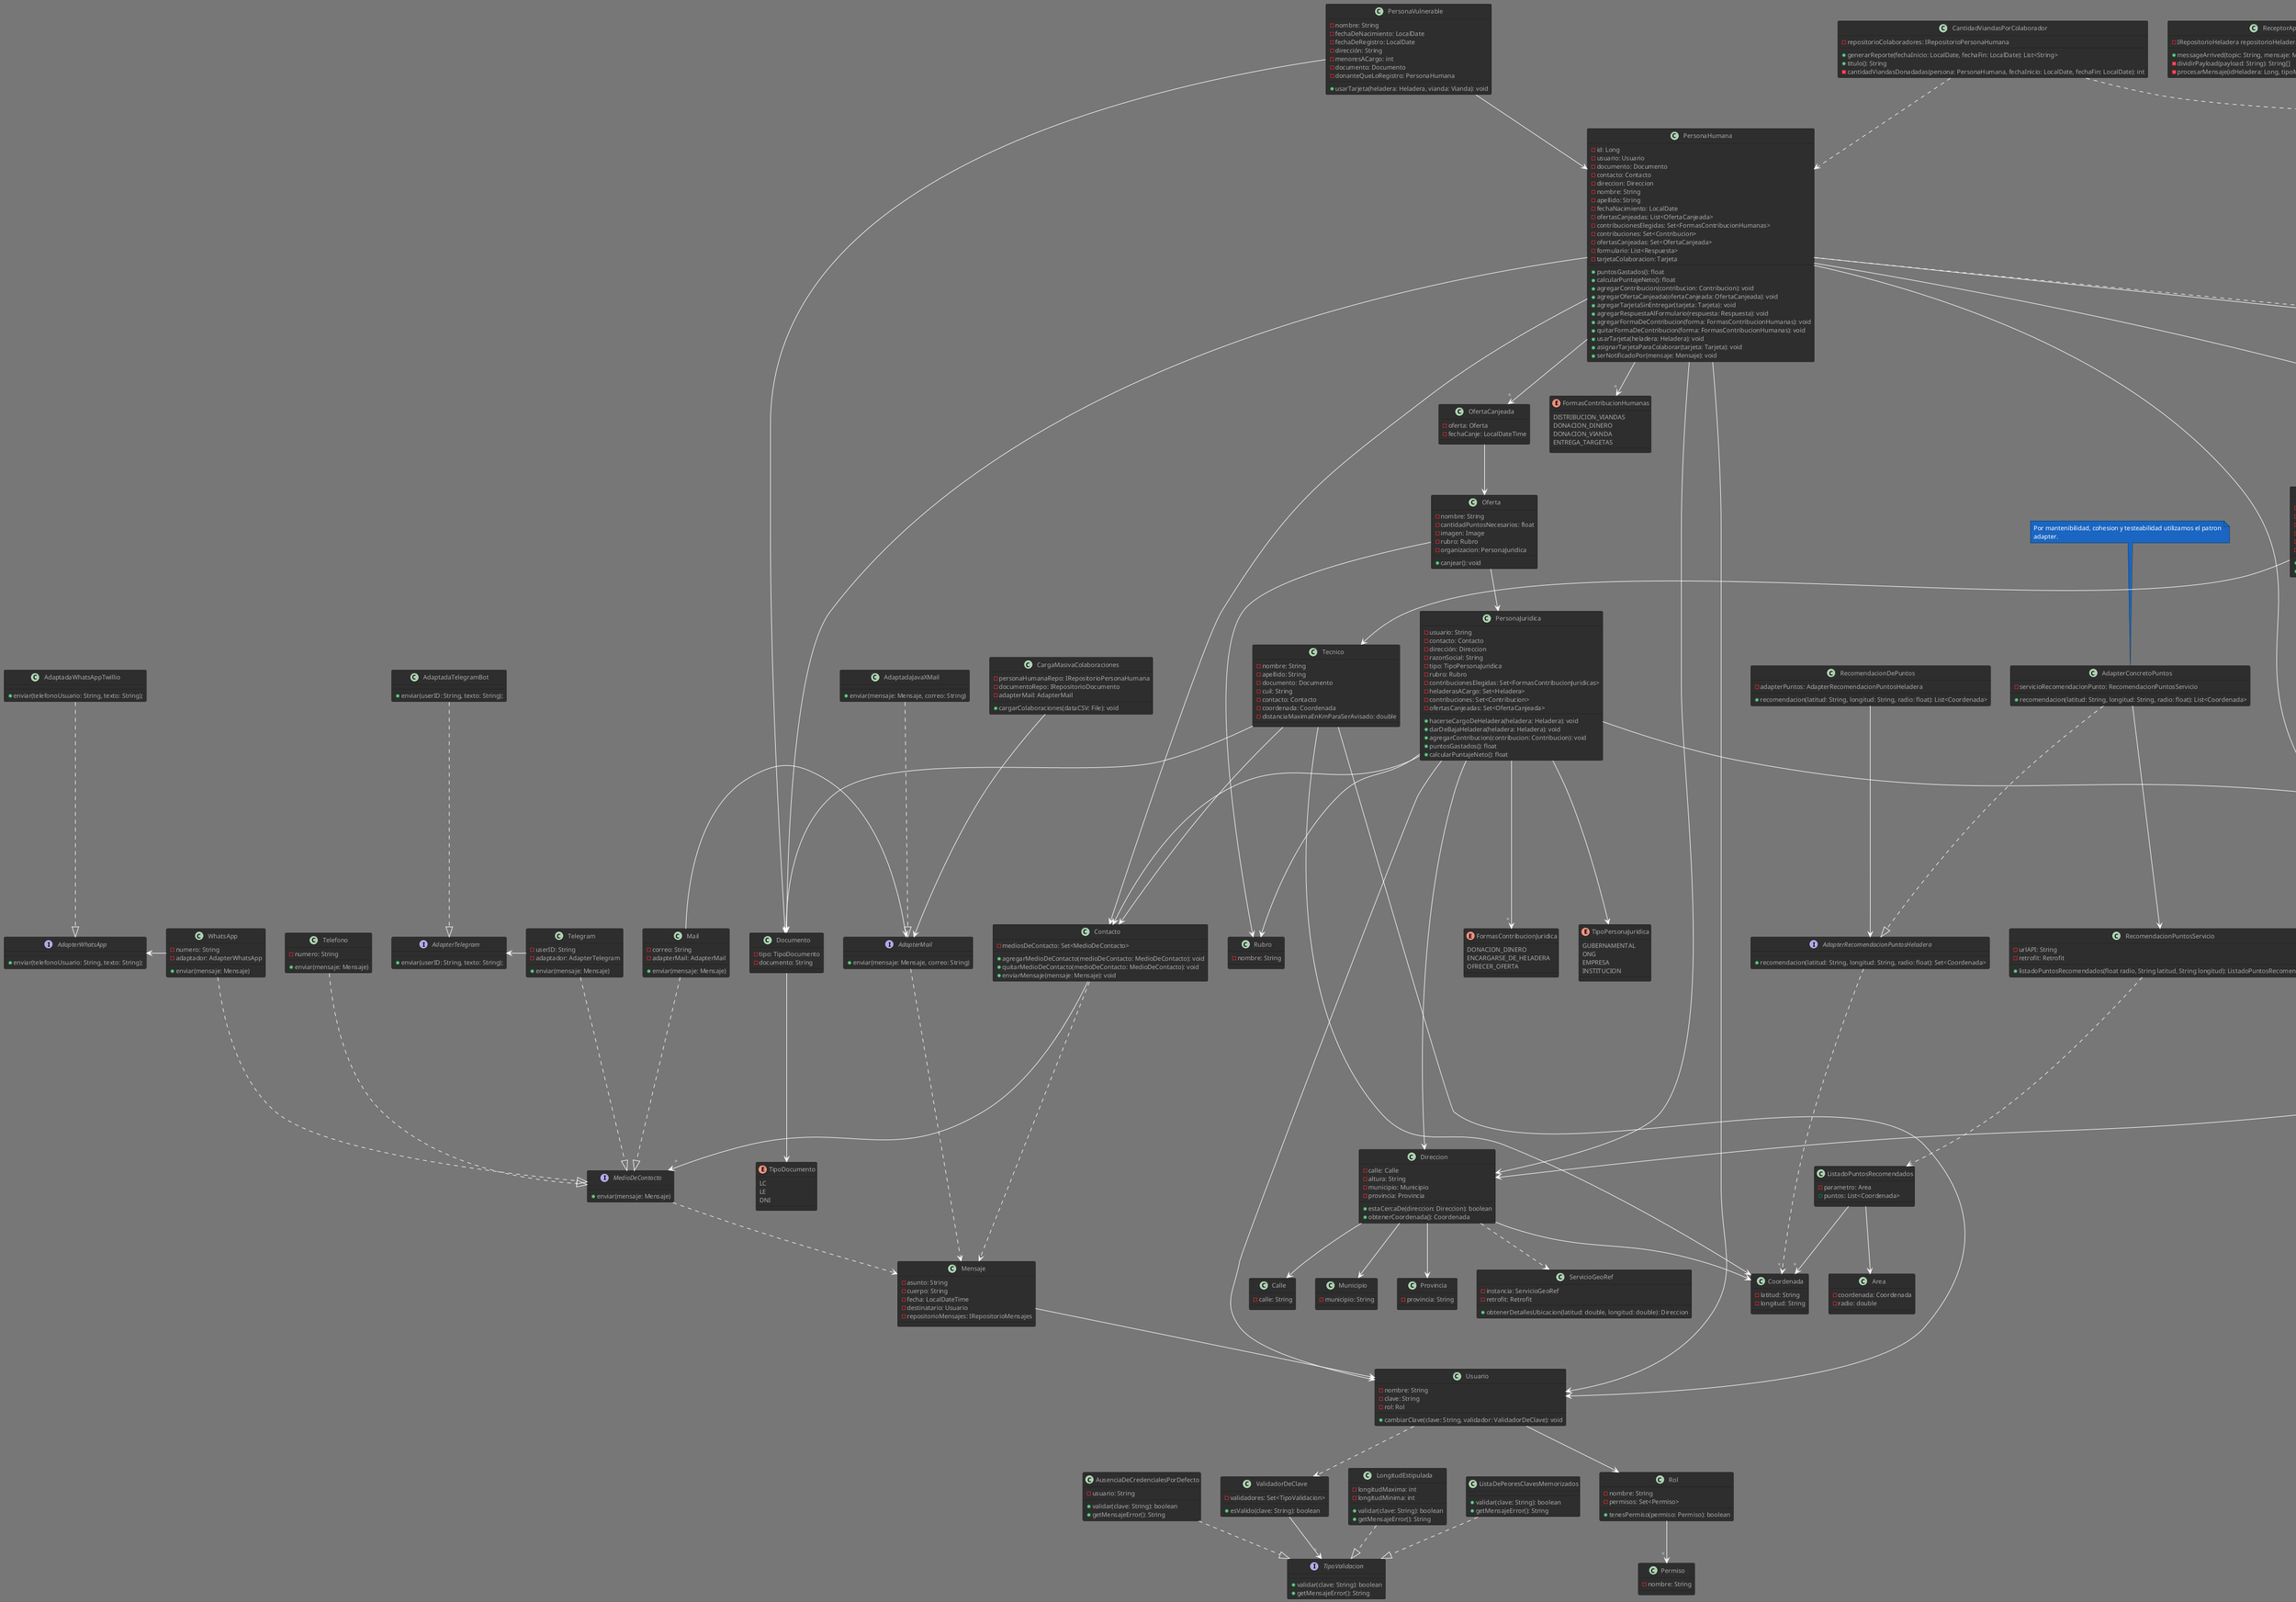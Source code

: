 @startuml diagramaDeClasesDominio.
!theme reddress-darkblue

' -----------------------------------------

class PersonaHumana {
 - id: Long
 - usuario: Usuario
 - documento: Documento
 - contacto: Contacto
 - direccion: Direccion
 - nombre: String
 - apellido: String
 - fechaNacimiento: LocalDate
 - ofertasCanjeadas: List<OfertaCanjeada>
 - contribucionesElegidas: Set<FormasContribucionHumanas>
 - contribuciones: Set<Contribucion>
 - ofertasCanjeadas: Set<OfertaCanjeada>
 - formulario: List<Respuesta>
 - tarjetaColaboracion: Tarjeta
 + puntosGastados(): float
 + calcularPuntajeNeto(): float
 + agregarContribucion(contribucion: Contribucion): void
 + agregarOfertaCanjeada(ofertaCanjeada: OfertaCanjeada): void
 + agregarTarjetaSinEntregar(tarjeta: Tarjeta): void
 + agregarRespuestaAlFormulario(respuesta: Respuesta): void
 + agregarFormaDeContribucion(forma: FormasContribucionHumanas): void
 + quitarFormaDeContribucion(forma: FormasContribucionHumanas): void
 + usarTarjeta(heladera: Heladera): void
 + asignarTarjetaParaColaborar(tarjeta: Tarjeta): void
 + serNotificadoPor(mensaje: Mensaje): void
}

PersonaHumana --> " * " Contribucion
PersonaHumana --> Contacto
PersonaHumana --> Direccion
PersonaHumana --> Documento
PersonaHumana --> " * " FormasContribucionHumanas
PersonaHumana --> Usuario
PersonaHumana --> " * " OfertaCanjeada
PersonaHumana --> " * " Respuesta
PersonaHumana --> Tarjeta
PersonaHumana ..|> IObserverNotificacion 

' -----------------------------------------

interface IObserverNotificacion {
 + serNotificadoPor(mensaje: Mensaje): void
}

note right
Desacopla al notificador del notificado
end note

' -----------------------------------------

class Vianda {
 - fechaCaducidad: LocalDate
 - entregada: boolean
 - comida: String
 - pesoEnGramos: float
 - fechaDonacion: LocalDate
 + calcularPuntaje(): float
 + estaVencida(): boolean
}

Vianda ..|> Contribucion

' -----------------------------------------

class PublicadorSolicitudApertura {
  - client: MqttClient
  - static broker: String

  + publicarSolicitudApertura(codigoTarjeta: String, fecha: LocalDateTime, idHeladera: Long): void
}
Heladera ..> PublicadorSolicitudApertura

' -----------------------------------------

class Heladera {
 - id: Long
 - nombre: String
 - direccion: Direccion
 - fechaRegistro: LocalDate
 - capacidadMaximaViandas: int
 - modelo: Modelo
 - viandas: Set<Vianda>
 - estado: EstadoHeladera
 - temperaturaEsperada: float
 - historialEstados: List<CambioEstado>
 - historialTemperaturas: List<CambioTemperatura>
 - solicitudesDeApertura: List<SolicitudApertura>
 - gestorSuscripciones: GestorSuscripciones
 - static minutosMargenFallaConexion: int

 + ingresarViandas(viandas: List<Vianda>): void
 + quitarViandas(viandas: List<Vianda>): void
 + calcularMesesActiva(): int
 + calcularPuntaje(): float
 + cambiarEstado(nuevoEstado: CambioEstado): void
 - agregarCambioDeEstado(cambioEstado: CambioEstado): void
 - temperaturaEnRango(temperatura: float): boolean
 + cambiarTemperatura(temperatura: float): void
 - agregarTemperaturaAlHistorial(temperatura: float): void
 + estaActiva(): boolean
 + validarApertura(codigoTarjeta: String): boolean
 + agregarSolicitudApertura(solicitud: SolicitudApertura): void
 + cantidadViandas(): int
 + cantidadViandasVirtuales(): int
 + cantidadViandasQuitadasVirtualmente(): int
 + cantidadViandasIngresadasVirtualmente(): int
 + recibirAlertaFraude(): void
 + detectarFallaDeConexion(): void
 + quitarVianda(vianda: Vianda): void
 + ingresarVianda(vianda: Vianda): void
 - avisoGestorParaNotificarCantidades(): void
}

Heladera --> " * " Vianda
Heladera --> Modelo
Heladera --> Direccion
Heladera ..|> Contribucion
Heladera --> EstadoHeladera
Heladera --> " * " CambioEstado
Heladera --> " * " CambioTemperatura
Heladera --> " * " SolicitudApertura
Heladera --> GestorSuscripciones

' -----------------------------------------

class ReceptorAperturaHeladera {
 - IRepositorioHeladera repositorioHeladera
 + messageArrived(topic: String, mensaje: MqttMessage): void
 - dividirPayload(payload: String): String[]
 - procesarMensaje(idHeladera: Long, tipoMensaje: String, codigoTarjeta: String): void
}

ReceptorHeladera ..> Heladera

' -----------------------------------------

class ValidadorConexion {
 - heladerasRepositorio: IRepositoryHeladera
 + validarConexiones(): void
}

ValidadorConexion ..> Heladera

note right
La falla de conexión se verificará validando la última recepción de temperatura de cada heladera con un cronjob: ValidadorConexion.
La cantidad de tiempo límite desde que se recibió la última temperatura estará parametrizada.
end note

' -----------------------------------------

class GestorSuscripciones {
  - suscripcionesPorTipo: Map<TipoSuscripcion, List<Suscripcion>>
  + notificar(tipo: TipoSuscripcion, heladera: Heladera): void
  + agregarSuscripcionPorTipo(tipo: TipoSuscripcion, suscripcion: Suscripcion, heladera: Heladera): void
  + suscripcionValida(suscriptor: IObserverNotificacion, heladera: Heladera): boolean
}

GestorSuscripciones --> " * " Suscripcion
GestorSuscripciones --> " * " TipoSuscripcion

enum TipoSuscripcion {
 FALTAN_N_VIANDAS
 DESPERFECTO
 QUEDAN_N_VIANDAS
}

class Suscripcion {
 - suscriptor: IObserverNotificacion
 + notificar(heladera: Heladera): void
 - armarMensaje(heladera: Heladera): Mensaje
 # cumpleCondicion(heladera: Heladera): boolean
 # armarCuerpo(heladera: Heladera): String
}

note bottom
Utilizamos el patron Template, ya que todas las suscripciones
tienen comportamiento en comun, el armado del mensaje y la notificacion
para todas es el mismo, solo cambian las condiciones y el cuerpo del mensaje
de las mismas.
end note

Suscripcion --> IObserverNotificacion
Suscripcion ..> Heladera

class QuedanNViandas {
 - cantidadViandasDisponibles: int
 # cumpleCondicion(heladera: Heladera): void
 # armarCuerpo(heladera: Heladera): String
}

class FaltanNViandas {
 - cantidadViandasParaLlenarse: int
 # cumpleCondicion(heladera: Heladera): void
 # armarCuerpo(heladera: Heladera): String
}

class Desperfecto {
 - aceptada: boolean
 + sugerirHeladeras(heladera: Heladera): String
 # cumpleCondicion(heladera: Heladera): void
 # armarCuerpo(heladera: Heladera): String
}

QuedanNViandas --|> Suscripcion
FaltanNViandas --|> Suscripcion
Desperfecto --|> Suscripcion

' -----------------------------------------

interface IAdapterPDF {
 + exportarAPDF(titulo: String, parrafos: List<String>): void
}

class AdapterPDFiText {
 + iText: ITextPDF
 + exportarAPDF(titulo: String, parrafos: List<String>): void
}

AdapterPDFiText --> ITextPDF

class ITextPDF {
 + ruta: String
 + generarPDF(titulo: String, parrafos: List<String>);
}

AdapterPDFiText ..|> IAdapterPDF

class GeneradorReportes {
 - reportes: List<Reporte>
 - pdfAPI: IAdapterPDF
 - temporalidad: Temporalidad
 + generarReportes(): void
 + calcularFechaInicio: LocalDate
 + agregarReporte(reporte: Reporte): void
 + quitarReporte(reporte: Reporte): void
}

GeneradorReportes --> " * " Reporte
GeneradorReportes --> IAdapterPDF
GeneradorReportes --> Temporalidad

enum Temporalidad {
 DIARIO
 SEMANAL
 MENSUAL
 ANUAL
}

interface Reporte {
 + generarReporte(fechaInicio: LocalDate, fechaFin: LocalDate): List<String>
 + titulo(): String
}

class CantidadDeFallasPorHeladera {
 - repositorioHeladera: IRepositorioHeladera
 + generarReporte(fechaInicio: LocalDate, fechaFin: LocalDate): List<String>
 + titulo(): String
 - cantidadFallas(heladera: Heladera, fechaInicio: LocalDate, fechaFin: LocalDate): int
}

CantidadDeFallasPorHeladera ..|> Reporte
CantidadDeFallasPorHeladera ..> Heladera

class MovimientoViandasPorHeladera {
 - repositorioHeladera: IRepositorioHeladera
 + generarReporte(fechaInicio: LocalDate, fechaFin: LocalDate): List<String>
 + titulo(): String
 - cantidadViandasSegunAccion(heladera: Heladera, accion: AccionApertura, fechaInicio: LocalDate, fechaFin: LocalDate): int
}

MovimientoViandasPorHeladera ..|> Reporte
MovimientoViandasPorHeladera ..> Heladera
MovimientoViandasPorHeladera ..> AccionApertura

class CantidadViandasPorColaborador {
 - repositorioColaboradores: IRepositorioPersonaHumana
 + generarReporte(fechaInicio: LocalDate, fechaFin: LocalDate): List<String>
 + titulo(): String
 - cantidadViandasDonadadas(persona: PersonaHumana, fechaInicio: LocalDate, fechaFin: LocalDate): int
}

CantidadViandasPorColaborador ..|> Reporte
CantidadViandasPorColaborador ..> PersonaHumana

' -----------------------------------------

class SolicitudApertura {
 - fecha: LocalDateTime
 - codigoTarjeta: String 
 - aperturaConcretada: boolean
 - accion: AccionApertura
}

SolicitudApertura --> AccionApertura

enum AccionApertura {
 QUITAR_VIANDA
 INGRESAR_VIANDA
}
' -----------------------------------------

class CambioEstado {
 - fechaCambio: LocalDate
 - estado: EstadoHeladera
 + esUnaFalla(): boolean
}

CambioEstado --> EstadoHeladera

note bottom
Permite trazabilidad
end note

' -----------------------------------------

class Incidente {
 - heladera: Heladera
 - fecha: LocalDateTime
 - tecnicoSeleccionado: Tecnico
 - visitas: List<Visita>
 - solucionado: bool
 - tipoIncidente: TipoIncidente
 + registrarVisita(visita: Visita): void
 + asignarTecnico(): void
}

Incidente --> TipoIncidente
Incidente --> " * " Visita
Incidente --> Tecnico

interface TipoIncidente {
 + obtenerDescripcionIncidente(): String
} 

class Visita {
 - descripcion: String
 - foto: Image
}

class Alerta {
 - tipo: TipoAlerta
 + obtenerDescripcionIncidente(): String
}

Alerta ..|> TipoIncidente
Alerta --> TipoAlerta

class FallaTecnica {
 - colaborador: PersonaHumana
 - descripcion: String
 - foto: Image
 + obtenerDescripcionIncidente(): String
}

FallaTecnica ..|> TipoIncidente

enum TipoAlerta {
 FRAUDE
 FALLA_CONEXION
 FALLA_TEMPERATURA
}

' -----------------------------------------

class ServicioGeoRef {
 - instancia: ServicioGeoRef
 - retrofit: Retrofit
 + obtenerDetallesUbicacion(latitud: double, longitud: double): Direccion
}

' -----------------------------------------
class ReceptorTemperatura {
    - client: MqttClient
    - repositorioHeladeras: RepositorioHeladera

    + subscribe(topic: String): void
    + connectionLost(cause: Throwable): void
    + messageArrived(topic: String, mqttMessage: MqttMessage): void
    - dividirPayload(payload: String): String[]
    - procesarMensaje(idHeladera: Long, tipoMensaje: String, valor: int): void
}

class ReceptorMovimiento {
    - repositorioHeladeras: RepositorioHeladera
    + messageArrived(topic: String, mensaje: MqttMessage): void
    - dividirPayload(payload: String): String[]
    - procesarMensaje(idHeladera: Long, tipoMensaje: String, valor: Boolean): void
}

ReceptorMovimiento ..> Heladera
ReceptorTemperatura ..> Heladera

' -----------------------------------------

class CambioTemperatura {
 - fecha: LocalDateTime
 - temperaturaCelsius: float
}

' -----------------------------------------

class CargaMasivaColaboraciones {
 - personaHumanaRepo: IRepositorioPersonaHumana
 - documentoRepo: IRepositorioDocumento
 - adapterMail: AdapterMail
 + cargarColaboraciones(dataCSV: File): void
}

CargaMasivaColaboraciones --> AdapterMail

' -----------------------------------------

class Modelo {
 - modelo: String
 - temperaturaMinima: float
 - temperaturaMaxima: float
}

' -----------------------------------------

class DistribucionVianda {
 - heladeraOrigen: Heladera
 - heladeraDestino: Heladera
 - cantidadViandas: int
 - motivo: String
 - fecha: LocalDate
 - terminada: bool
 - viandasAMover: List<Vianda>
 + quitarViandasDeOrigen(viandasAQuitar: List<Vianda>): void
 /'{
      origen.quitarViandas(viandasAQuitar)
      viandasAMover = viandasAQuitar
   }'/
 + ponerViandasEnDestino():void
 /' {
      destino.meterViandas(viandasAMover)
   }'/
 + distribuir(viandas: List<Vianda>): void
 + calcularPuntaje(): float
}

DistribucionVianda --> Heladera
DistribucionVianda --> Heladera
DistribucionVianda ..> " * " Vianda
DistribucionVianda ..|> Contribucion

' -----------------------------------------

interface Contribucion {
 + calcularPuntaje(): float
 + obtenerTipoContribucion(): TipoContribucion
 + obtenerFechaRegistro(): LocalDate
}

Contribucion ..> TipoContribucion

enum TipoContribucion {
 DISTRIBUCION_VIANDAS
 DONACION_DINERO
 DONACION_VIANDA
 ENTREGA_TARJETAS
 ENCARGARSE_DE_HELADERA
 OFRECER_OFERTA
}

note bottom
Las contribuciones comparten la funcionalidad de sumar puntos, por lo
tanto, decidimos que implementen una interfaz de contribución y de esta
forma agrupar las contribuciones, permitiendo trazabilidad.
end note

' -----------------------------------------

class DonacionDinero {
 - monto: float
 - frecuencia: Integer
 - unidadFrecuencia: Temporalidad
 - fecha: LocalDate
 + calcularPuntaje(): float
}

DonacionDinero ..|> Contribucion
DonacionDinero --> Temporalidad

' -----------------------------------------

class Oferta {
 - nombre: String
 - cantidadPuntosNecesarios: float
 - imagen: Image
 - rubro: Rubro
 - organizacion: PersonaJuridica
 + canjear(): void
}

Oferta --> PersonaJuridica
Oferta --> Rubro

class OfertaCanjeada {
 - oferta: Oferta
 - fechaCanje: LocalDateTime
}

OfertaCanjeada --> Oferta


' -----------------------------------------

class Rubro {
 - nombre: String
}

' -----------------------------------------

class Documento {
 - tipo: TipoDocumento
 - documento: String
}

Documento --> TipoDocumento

' -----------------------------------------

interface MedioDeContacto {
 + enviar(mensaje: Mensaje)
}

MedioDeContacto ..> Mensaje

' -----------------------------------------

class WhatsApp {
 - numero: String
 - adaptador: AdapterWhatsApp
 + enviar(mensaje: Mensaje)
}

WhatsApp ..|> MedioDeContacto
WhatsApp -> AdapterWhatsApp

' -----------------------------------------

interface AdapterWhatsApp{
+ enviar(telefonoUsuario: String, texto: String);
}

' -----------------------------------------

class AdaptadaWhatsAppTwillio {
 + enviar(telefonoUsuario: String, texto: String);
}

AdaptadaWhatsAppTwillio ..|> AdapterWhatsApp

' -----------------------------------------

class Telegram {
 - userID: String
 - adaptador: AdapterTelegram
 + enviar(mensaje: Mensaje)
}

Telegram ..|> MedioDeContacto
Telegram -> AdapterTelegram

' -----------------------------------------

interface AdapterTelegram{
+ enviar(userID: String, texto: String);
}

' -----------------------------------------

class AdaptadaTelegramBot {
 + enviar(userID: String, texto: String);
}

AdaptadaTelegramBot ..|> AdapterTelegram

' -----------------------------------------


class Telefono {
 - numero: String
 + enviar(mensaje: Mensaje)
}

Telefono ..|> MedioDeContacto

' -----------------------------------------

class Mail {
 - correo: String
 - adapterMail: AdapterMail
 + enviar(mensaje: Mensaje)
}

Mail ..|> MedioDeContacto
Mail -> AdapterMail

' -----------------------------------------

interface AdapterMail {
 + enviar(mensaje: Mensaje, correo: String)
}

AdapterMail ..> Mensaje

' -----------------------------------------

class AdapterConcretoPuntos {
 - servicioRecomendacionPunto: RecomendacionPuntosServicio
 + recomendacion(latitud: String, longitud: String, radio: float): List<Coordenada>
}

note top
Por mantenibilidad, cohesion y testeabilidad utilizamos el patron
adapter.
end note

AdapterConcretoPuntos ..|> AdapterRecomendacionPuntosHeladera
AdapterConcretoPuntos --> RecomendacionPuntosServicio

' -----------------------------------------

class RecomendacionPuntosServicio {
 - urlAPI: String
 - retrofit: Retrofit
 + listadoPuntosRecomendados(float radio, String latitud, String longitud): ListadoPuntosRecomendados
}

RecomendacionPuntosServicio ..> ListadoPuntosRecomendados

' -----------------------------------------

class ListadoPuntosRecomendados {
 - parametro: Area
 + puntos: List<Coordenada>
}

ListadoPuntosRecomendados --> Area
ListadoPuntosRecomendados --> " * " Coordenada

' -----------------------------------------

class RecomendacionDePuntos {
 - adapterPuntos: AdapterRecomendacionPuntosHeladera
 + recomendacion(latitud: String, longitud: String, radio: float): List<Coordenada>
}

RecomendacionDePuntos --> AdapterRecomendacionPuntosHeladera

' -----------------------------------------

class AdaptadaJavaXMail {
 + enviar(mensaje: Mensaje, correo: String)
}

AdaptadaJavaXMail ..|> AdapterMail


' -----------------------------------------

class Tecnico {
 - nombre: String
 - apellido: String
 - documento: Documento
 - cuil: String
 - contacto: Contacto
 - coordenada: Coordenada
 - distanciaMaximaEnKmParaSerAvisado: double
}

Tecnico --> Contacto
Tecnico --> Coordenada
Tecnico --> Documento
Tecnico --> Usuario

' -----------------------------------------

class Area {
 - coordenada: Coordenada
 - radio: double
}

' -----------------------------------------

class Mensaje {
 - asunto: String
 - cuerpo: String
 - fecha: LocalDateTime
 - destinatario: Usuario
 - repositorioMensajes: IRepositorioMensajes
}

Mensaje --> Usuario

' -----------------------------------------

class Contacto {
 - mediosDeContacto: Set<MedioDeContacto>
 + agregarMedioDeContacto(medioDeContacto: MedioDeContacto): void
 + quitarMedioDeContacto(medioDeContacto: MedioDeContacto): void
 + enviarMensaje(mensaje: Mensaje): void
}

Contacto --> "*" MedioDeContacto
Contacto ..> Mensaje

' -----------------------------------------

class Respuesta {
 - pregunta: Pregunta
 - contenido: String
}

Respuesta ---> Pregunta

' -----------------------------------------
interface Pregunta {
 + esValida(respuesta: String): boolean
}

class MultipleChoice {
 - campo: String
 - activa: boolean
 - opciones: Set<String>
 + esValida(respuesta: String): boolean
}

MultipleChoice ..|> Pregunta

class PreguntaAbierta {
 - campo: String
 - activa: boolean
 + esValida(respuesta: String): boolean
}

PreguntaAbierta ..|> Pregunta

' -----------------------------------------

class ReconocimientoTrabajoRealizado {
 - static coeficientes: Map<String, float>
 + calcularPuntaje(contribuciones: Set<Contribucion>, puntajeGastado: float): float
}

ReconocimientoTrabajoRealizado ..> " * " Contribucion

note bottom
Esta clase es un Singleton y los coeficientes se encuentran en un archivo de configuración.
Utilizar este patrón de diseño en este caso no afecta la testeabilidad ya que no es
necesario un mock.
end note

' -----------------------------------------

class Tarjeta {
 - codigo: String
 - historialUsos: List<UsoDeTarjeta>
 - fechaEntrega: LocalDate
 + calcularPuntaje(): float
 + agregarUso(usoTarjeta: UsoDeTarjeta): void
 + cantidadDeUsos(dia: LocalDate): int
}

Tarjeta --> " * " UsoDeTarjeta
Tarjeta ..|> Contribucion

' -----------------------------------------

class UsoDeTarjeta {
 - fecha: LocalDateTime
 - heladera: Heladera
}

UsoDeTarjeta --> Heladera

note right
Permite trazabilidad
end note

' -----------------------------------------

class PersonaVulnerable {
 - nombre: String
 - fechaDeNacimiento: LocalDate
 - fechaDeRegistro: LocalDate
 - dirección: String
 - menoresACargo: int
 - documento: Documento
 - donanteQueLoRegistro: PersonaHumana
 + usarTarjeta(heladera: Heladera, vianda: Vianda): void
}

PersonaVulnerable --> PersonaHumana
PersonaVulnerable --> Documento

' -----------------------------------------

class PersonaJuridica {
 - usuario: String
 - contacto: Contacto
 - dirección: Direccion
 - razonSocial: String
 - tipo: TipoPersonaJuridica
 - rubro: Rubro
 - contribucionesElegidas: Set<FormasContribucionJuridicas>
 - heladerasACargo: Set<Heladera>
 - contribuciones: Set<Contribucion>
 - ofertasCanjeadas: Set<OfertaCanjeada>

 + hacerseCargoDeHeladera(heladera: Heladera): void
 + darDeBajaHeladera(heladera: Heladera): void
 + agregarContribucion(contribucion: Contribucion): void
 + puntosGastados(): float
 + calcularPuntajeNeto(): float
}

PersonaJuridica --> " * " FormasContribucionJuridica
PersonaJuridica --> Rubro
PersonaJuridica --> Contacto
PersonaJuridica --> Direccion
PersonaJuridica --> " * " Heladera
PersonaJuridica --> TipoPersonaJuridica
PersonaJuridica --> Usuario

' -----------------------------------------

class Direccion {
 - calle: Calle
 - altura: String
 - municipio: Municipio 
 - provincia: Provincia
 + estaCercaDe(direccion: Direccion): boolean
 + obtenerCoordenada(): Coordenada
}

class Calle {
 - calle: String
}

class Municipio {
 - municipio: String
}

class Provincia {
 - provincia: String
}

Direccion --> Calle
Direccion --> Municipio
Direccion --> Provincia
Direccion --> Coordenada
Direccion ..> ServicioGeoRef

' -----------------------------------------

class Coordenada {
 - latitud: String
 - longitud: String
}

' -----------------------------------------

interface AdapterRecomendacionPuntosHeladera {
 + recomendacion(latitud: String, longitud: String, radio: float): Set<Coordenada>
}

AdapterRecomendacionPuntosHeladera ..> " * " Coordenada

' -----------------------------------------

enum FormasContribucionHumanas {
 DISTRIBUCION_VIANDAS
 DONACION_DINERO
 DONACION_VIANDA
 ENTREGA_TARGETAS
}

enum FormasContribucionJuridica {
 DONACION_DINERO
 ENCARGARSE_DE_HELADERA
 OFRECER_OFERTA
}

enum TipoPersonaJuridica {
 GUBERNAMENTAL
 ONG
 EMPRESA
 INSTITUCION
}

enum TipoDocumento {
 LC
 LE
 DNI
}

enum EstadoHeladera {
 FALLA_TEMPERATURA
 ACTIVA
 FRAUDE
 FALLA_CONEXION
 FALLA_TECNICA
}

' -----------------------------------------

class Usuario {
 - nombre: String
 - clave: String
 - rol: Rol
 + cambiarClave(clave: String, validador: ValidadorDeClave): void
}

Usuario --> Rol
Usuario ..> ValidadorDeClave

' -----------------------------------------

class ValidadorDeClave{
 - validadores: Set<TipoValidacion>
 + esValido(clave: String): boolean
}

ValidadorDeClave --> " * " TipoValidacion

' -----------------------------------------

interface TipoValidacion{
 + validar(clave: String): boolean
 + getMensajeError(): String
}

' -----------------------------------------

class LongitudEstipulada{
 - longitudMaxima: int
 - longitudMinima: int
 + validar(clave: String): boolean
 + getMensajeError(): String
}

LongitudEstipulada ..|> TipoValidacion

' -----------------------------------------

class ListaDePeoresClavesMemorizados{
 + validar(clave: String): boolean
 + getMensajeError(): String
}

ListaDePeoresClavesMemorizados ..|> TipoValidacion

' -----------------------------------------

class AusenciaDeCredencialesPorDefecto{
 - usuario: String
 + validar(clave: String): boolean
 + getMensajeError(): String
}

AusenciaDeCredencialesPorDefecto ..|> TipoValidacion

' -----------------------------------------

class Rol {
 - nombre: String
 - permisos: Set<Permiso>
 + tenesPermiso(permiso: Permiso): boolean
}

Rol --> " * "Permiso

' -----------------------------------------

class Permiso {
 - nombre: String
}

' -----------------------------------------

@enduml
